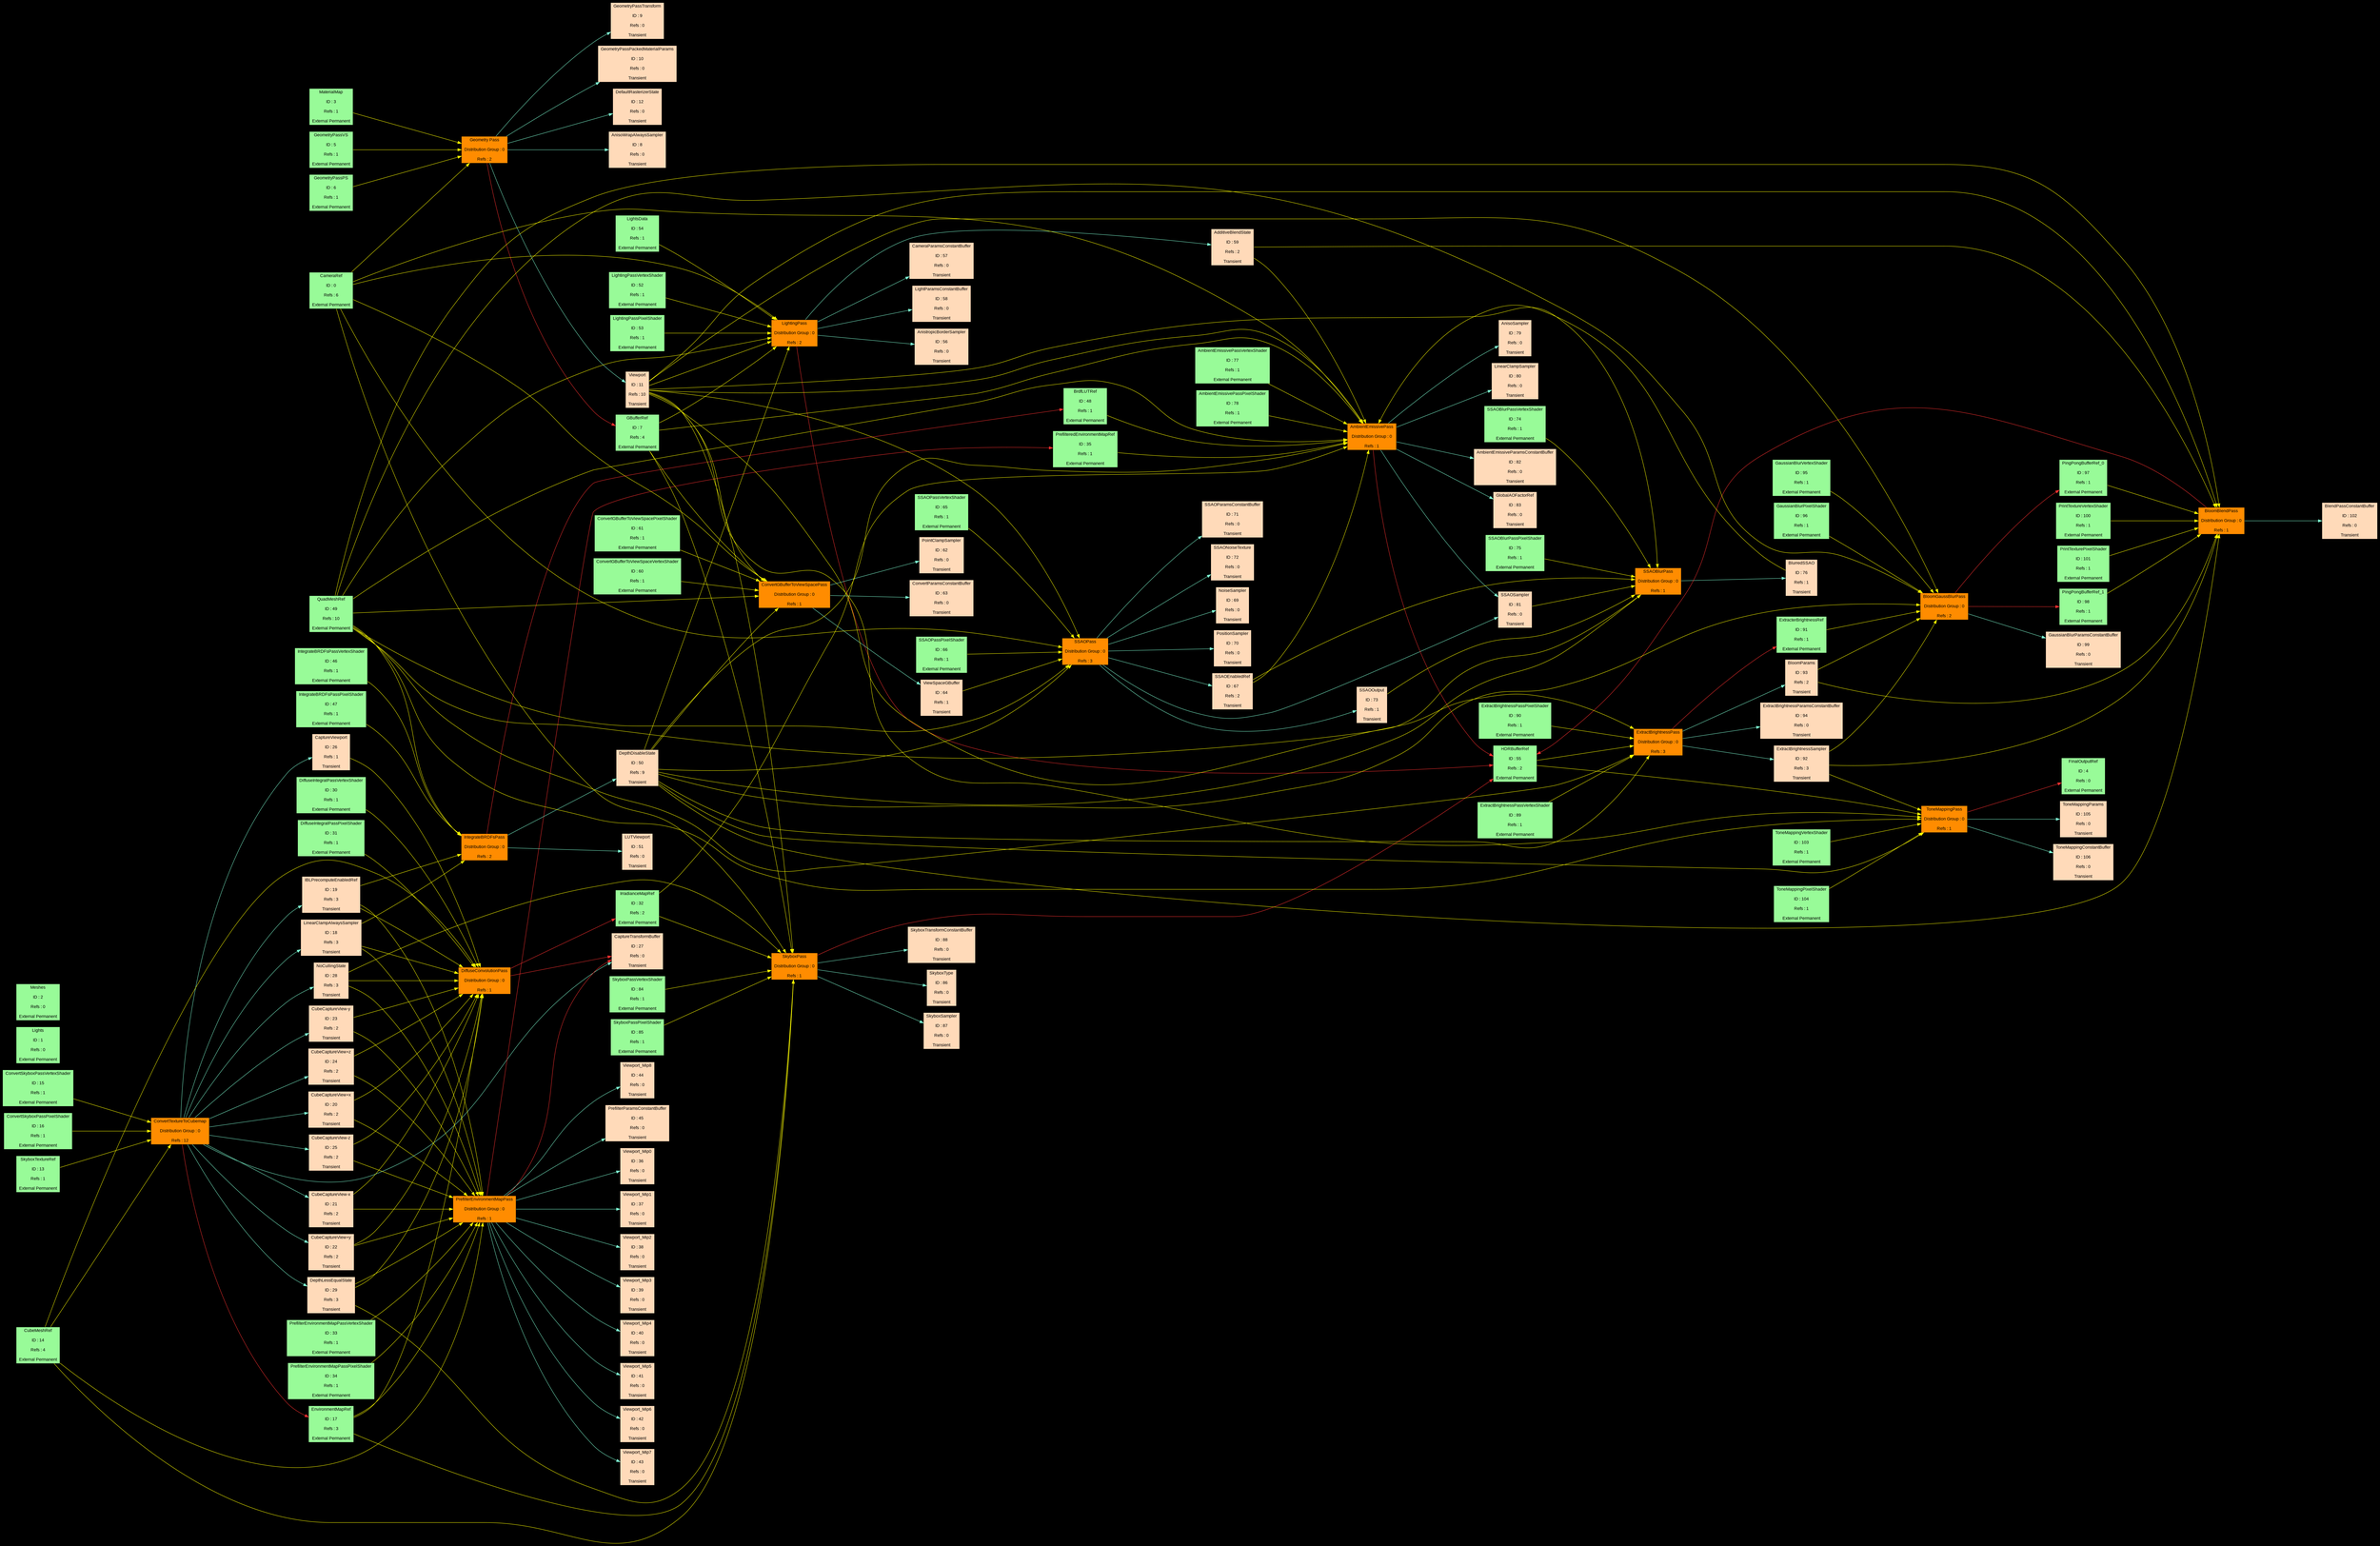 digraph FrameGraph 
{
splines=true
graph [pad="0.1", nodestep="0.6", ranksep="3"]
rankdir = LR
bgcolor = black
node [shape=rectangle, fontname="arial", fontsize=12, fontcolor=black]
edge [fontname="arial", fontsize=12, fontcolor=white]
"Geometry Pass" [label="Geometry Pass
\nDistribution Group : 0
\nRefs : 2", style=filled, fillcolor=darkorange];
"ConvertTextureToCubemap" [label="ConvertTextureToCubemap
\nDistribution Group : 0
\nRefs : 12", style=filled, fillcolor=darkorange];
"DiffuseConvolutionPass" [label="DiffuseConvolutionPass
\nDistribution Group : 0
\nRefs : 1", style=filled, fillcolor=darkorange];
"PrefilterEnvironmentMapPass" [label="PrefilterEnvironmentMapPass
\nDistribution Group : 0
\nRefs : 1", style=filled, fillcolor=darkorange];
"IntegrateBRDFsPass" [label="IntegrateBRDFsPass
\nDistribution Group : 0
\nRefs : 2", style=filled, fillcolor=darkorange];
"LightingPass" [label="LightingPass
\nDistribution Group : 0
\nRefs : 2", style=filled, fillcolor=darkorange];
"ConvertGBufferToViewSpacePass" [label="ConvertGBufferToViewSpacePass
\nDistribution Group : 0
\nRefs : 1", style=filled, fillcolor=darkorange];
"SSAOPass" [label="SSAOPass
\nDistribution Group : 0
\nRefs : 3", style=filled, fillcolor=darkorange];
"SSAOBlurPass" [label="SSAOBlurPass
\nDistribution Group : 0
\nRefs : 1", style=filled, fillcolor=darkorange];
"AmbientEmissivePass" [label="AmbientEmissivePass
\nDistribution Group : 0
\nRefs : 1", style=filled, fillcolor=darkorange];
"SkyboxPass" [label="SkyboxPass
\nDistribution Group : 0
\nRefs : 1", style=filled, fillcolor=darkorange];
"ExtractBrightnessPass" [label="ExtractBrightnessPass
\nDistribution Group : 0
\nRefs : 3", style=filled, fillcolor=darkorange];
"BloomGaussBlurPass" [label="BloomGaussBlurPass
\nDistribution Group : 0
\nRefs : 2", style=filled, fillcolor=darkorange];
"BloomBlendPass" [label="BloomBlendPass
\nDistribution Group : 0
\nRefs : 1", style=filled, fillcolor=darkorange];
"ToneMappingPass" [label="ToneMappingPass
\nDistribution Group : 0
\nRefs : 1", style=filled, fillcolor=darkorange];
"CameraRef" [label="CameraRef
\nID : 0
\nRefs : 6
\nExternal Permanent", style=filled, fillcolor=palegreen]
"Lights" [label="Lights
\nID : 1
\nRefs : 0
\nExternal Permanent", style=filled, fillcolor=palegreen]
"Meshes" [label="Meshes
\nID : 2
\nRefs : 0
\nExternal Permanent", style=filled, fillcolor=palegreen]
"MaterialMap" [label="MaterialMap
\nID : 3
\nRefs : 1
\nExternal Permanent", style=filled, fillcolor=palegreen]
"FinalOutputRef" [label="FinalOutputRef
\nID : 4
\nRefs : 0
\nExternal Permanent", style=filled, fillcolor=palegreen]
"GeometryPassVS" [label="GeometryPassVS
\nID : 5
\nRefs : 1
\nExternal Permanent", style=filled, fillcolor=palegreen]
"GeometryPassPS" [label="GeometryPassPS
\nID : 6
\nRefs : 1
\nExternal Permanent", style=filled, fillcolor=palegreen]
"GBufferRef" [label="GBufferRef
\nID : 7
\nRefs : 4
\nExternal Permanent", style=filled, fillcolor=palegreen]
"AnisoWrapAlwaysSampler" [label="AnisoWrapAlwaysSampler
\nID : 8
\nRefs : 0
\nTransient", style=filled, fillcolor=peachpuff]
"GeometryPassTransform" [label="GeometryPassTransform
\nID : 9
\nRefs : 0
\nTransient", style=filled, fillcolor=peachpuff]
"GeometryPassPackedMaterialParams" [label="GeometryPassPackedMaterialParams
\nID : 10
\nRefs : 0
\nTransient", style=filled, fillcolor=peachpuff]
"Viewport" [label="Viewport
\nID : 11
\nRefs : 10
\nTransient", style=filled, fillcolor=peachpuff]
"DefaultRasterizerState" [label="DefaultRasterizerState
\nID : 12
\nRefs : 0
\nTransient", style=filled, fillcolor=peachpuff]
"SkyboxTextureRef" [label="SkyboxTextureRef
\nID : 13
\nRefs : 1
\nExternal Permanent", style=filled, fillcolor=palegreen]
"CubeMeshRef" [label="CubeMeshRef
\nID : 14
\nRefs : 4
\nExternal Permanent", style=filled, fillcolor=palegreen]
"ConvertSkyboxPassVertexShader" [label="ConvertSkyboxPassVertexShader
\nID : 15
\nRefs : 1
\nExternal Permanent", style=filled, fillcolor=palegreen]
"ConvertSkyboxPassPixelShader" [label="ConvertSkyboxPassPixelShader
\nID : 16
\nRefs : 1
\nExternal Permanent", style=filled, fillcolor=palegreen]
"EnvironmentMapRef" [label="EnvironmentMapRef
\nID : 17
\nRefs : 3
\nExternal Permanent", style=filled, fillcolor=palegreen]
"LinearClampAlwaysSampler" [label="LinearClampAlwaysSampler
\nID : 18
\nRefs : 3
\nTransient", style=filled, fillcolor=peachpuff]
"IBLPrecomputeEnabledRef" [label="IBLPrecomputeEnabledRef
\nID : 19
\nRefs : 3
\nTransient", style=filled, fillcolor=peachpuff]
"CubeCaptureView+x" [label="CubeCaptureView+x
\nID : 20
\nRefs : 2
\nTransient", style=filled, fillcolor=peachpuff]
"CubeCaptureView-x" [label="CubeCaptureView-x
\nID : 21
\nRefs : 2
\nTransient", style=filled, fillcolor=peachpuff]
"CubeCaptureView+y" [label="CubeCaptureView+y
\nID : 22
\nRefs : 2
\nTransient", style=filled, fillcolor=peachpuff]
"CubeCaptureView-y" [label="CubeCaptureView-y
\nID : 23
\nRefs : 2
\nTransient", style=filled, fillcolor=peachpuff]
"CubeCaptureView+z" [label="CubeCaptureView+z
\nID : 24
\nRefs : 2
\nTransient", style=filled, fillcolor=peachpuff]
"CubeCaptureView-z" [label="CubeCaptureView-z
\nID : 25
\nRefs : 2
\nTransient", style=filled, fillcolor=peachpuff]
"CaptureViewport" [label="CaptureViewport
\nID : 26
\nRefs : 1
\nTransient", style=filled, fillcolor=peachpuff]
"CaptureTransformBuffer" [label="CaptureTransformBuffer
\nID : 27
\nRefs : 0
\nTransient", style=filled, fillcolor=peachpuff]
"NoCullingState" [label="NoCullingState
\nID : 28
\nRefs : 3
\nTransient", style=filled, fillcolor=peachpuff]
"DepthLessEqualState" [label="DepthLessEqualState
\nID : 29
\nRefs : 3
\nTransient", style=filled, fillcolor=peachpuff]
"DiffuseIntegralPassVertexShader" [label="DiffuseIntegralPassVertexShader
\nID : 30
\nRefs : 1
\nExternal Permanent", style=filled, fillcolor=palegreen]
"DiffuseIntegralPassPixelShader" [label="DiffuseIntegralPassPixelShader
\nID : 31
\nRefs : 1
\nExternal Permanent", style=filled, fillcolor=palegreen]
"IrradianceMapRef" [label="IrradianceMapRef
\nID : 32
\nRefs : 2
\nExternal Permanent", style=filled, fillcolor=palegreen]
"PrefilterEnvironmentMapPassVertexShader" [label="PrefilterEnvironmentMapPassVertexShader
\nID : 33
\nRefs : 1
\nExternal Permanent", style=filled, fillcolor=palegreen]
"PrefilterEnvironmentMapPassPixelShader" [label="PrefilterEnvironmentMapPassPixelShader
\nID : 34
\nRefs : 1
\nExternal Permanent", style=filled, fillcolor=palegreen]
"PrefilteredEnvironmentMapRef" [label="PrefilteredEnvironmentMapRef
\nID : 35
\nRefs : 1
\nExternal Permanent", style=filled, fillcolor=palegreen]
"Viewport_Mip0" [label="Viewport_Mip0
\nID : 36
\nRefs : 0
\nTransient", style=filled, fillcolor=peachpuff]
"Viewport_Mip1" [label="Viewport_Mip1
\nID : 37
\nRefs : 0
\nTransient", style=filled, fillcolor=peachpuff]
"Viewport_Mip2" [label="Viewport_Mip2
\nID : 38
\nRefs : 0
\nTransient", style=filled, fillcolor=peachpuff]
"Viewport_Mip3" [label="Viewport_Mip3
\nID : 39
\nRefs : 0
\nTransient", style=filled, fillcolor=peachpuff]
"Viewport_Mip4" [label="Viewport_Mip4
\nID : 40
\nRefs : 0
\nTransient", style=filled, fillcolor=peachpuff]
"Viewport_Mip5" [label="Viewport_Mip5
\nID : 41
\nRefs : 0
\nTransient", style=filled, fillcolor=peachpuff]
"Viewport_Mip6" [label="Viewport_Mip6
\nID : 42
\nRefs : 0
\nTransient", style=filled, fillcolor=peachpuff]
"Viewport_Mip7" [label="Viewport_Mip7
\nID : 43
\nRefs : 0
\nTransient", style=filled, fillcolor=peachpuff]
"Viewport_Mip8" [label="Viewport_Mip8
\nID : 44
\nRefs : 0
\nTransient", style=filled, fillcolor=peachpuff]
"PrefilterParamsConstantBuffer" [label="PrefilterParamsConstantBuffer
\nID : 45
\nRefs : 0
\nTransient", style=filled, fillcolor=peachpuff]
"IntegrateBRDFsPassVertexShader" [label="IntegrateBRDFsPassVertexShader
\nID : 46
\nRefs : 1
\nExternal Permanent", style=filled, fillcolor=palegreen]
"IntegrateBRDFsPassPixelShader" [label="IntegrateBRDFsPassPixelShader
\nID : 47
\nRefs : 1
\nExternal Permanent", style=filled, fillcolor=palegreen]
"BrdfLUTRef" [label="BrdfLUTRef
\nID : 48
\nRefs : 1
\nExternal Permanent", style=filled, fillcolor=palegreen]
"QuadMeshRef" [label="QuadMeshRef
\nID : 49
\nRefs : 10
\nExternal Permanent", style=filled, fillcolor=palegreen]
"DepthDisableState" [label="DepthDisableState
\nID : 50
\nRefs : 9
\nTransient", style=filled, fillcolor=peachpuff]
"LUTViewport" [label="LUTViewport
\nID : 51
\nRefs : 0
\nTransient", style=filled, fillcolor=peachpuff]
"LightingPassVertexShader" [label="LightingPassVertexShader
\nID : 52
\nRefs : 1
\nExternal Permanent", style=filled, fillcolor=palegreen]
"LightingPassPixelShader" [label="LightingPassPixelShader
\nID : 53
\nRefs : 1
\nExternal Permanent", style=filled, fillcolor=palegreen]
"LightsData" [label="LightsData
\nID : 54
\nRefs : 1
\nExternal Permanent", style=filled, fillcolor=palegreen]
"HDRBufferRef" [label="HDRBufferRef
\nID : 55
\nRefs : 2
\nExternal Permanent", style=filled, fillcolor=palegreen]
"AnistropicBorderSampler" [label="AnistropicBorderSampler
\nID : 56
\nRefs : 0
\nTransient", style=filled, fillcolor=peachpuff]
"CameraParamsConstantBuffer" [label="CameraParamsConstantBuffer
\nID : 57
\nRefs : 0
\nTransient", style=filled, fillcolor=peachpuff]
"LightParamsConstantBuffer" [label="LightParamsConstantBuffer
\nID : 58
\nRefs : 0
\nTransient", style=filled, fillcolor=peachpuff]
"AdditiveBlendState" [label="AdditiveBlendState
\nID : 59
\nRefs : 2
\nTransient", style=filled, fillcolor=peachpuff]
"ConvertGBufferToViewSpaceVertexShader" [label="ConvertGBufferToViewSpaceVertexShader
\nID : 60
\nRefs : 1
\nExternal Permanent", style=filled, fillcolor=palegreen]
"ConvertGBufferToViewSpacePixelShader" [label="ConvertGBufferToViewSpacePixelShader
\nID : 61
\nRefs : 1
\nExternal Permanent", style=filled, fillcolor=palegreen]
"PointClampSampler" [label="PointClampSampler
\nID : 62
\nRefs : 0
\nTransient", style=filled, fillcolor=peachpuff]
"ConvertParamsConstantBuffer" [label="ConvertParamsConstantBuffer
\nID : 63
\nRefs : 0
\nTransient", style=filled, fillcolor=peachpuff]
"ViewSpaceGBuffer" [label="ViewSpaceGBuffer
\nID : 64
\nRefs : 1
\nTransient", style=filled, fillcolor=peachpuff]
"SSAOPassVertexShader" [label="SSAOPassVertexShader
\nID : 65
\nRefs : 1
\nExternal Permanent", style=filled, fillcolor=palegreen]
"SSAOPassPixelShader" [label="SSAOPassPixelShader
\nID : 66
\nRefs : 1
\nExternal Permanent", style=filled, fillcolor=palegreen]
"SSAOEnabledRef" [label="SSAOEnabledRef
\nID : 67
\nRefs : 2
\nTransient", style=filled, fillcolor=peachpuff]
"SSAOSampler" [label="SSAOSampler
\nID : 68
\nRefs : 1
\nTransient", style=filled, fillcolor=peachpuff]
"NoiseSampler" [label="NoiseSampler
\nID : 69
\nRefs : 0
\nTransient", style=filled, fillcolor=peachpuff]
"PositionSampler" [label="PositionSampler
\nID : 70
\nRefs : 0
\nTransient", style=filled, fillcolor=peachpuff]
"SSAOParamsConstantBuffer" [label="SSAOParamsConstantBuffer
\nID : 71
\nRefs : 0
\nTransient", style=filled, fillcolor=peachpuff]
"SSAONoiseTexture" [label="SSAONoiseTexture
\nID : 72
\nRefs : 0
\nTransient", style=filled, fillcolor=peachpuff]
"SSAOOutput" [label="SSAOOutput
\nID : 73
\nRefs : 1
\nTransient", style=filled, fillcolor=peachpuff]
"SSAOBlurPassVertexShader" [label="SSAOBlurPassVertexShader
\nID : 74
\nRefs : 1
\nExternal Permanent", style=filled, fillcolor=palegreen]
"SSAOBlurPassPixelShader" [label="SSAOBlurPassPixelShader
\nID : 75
\nRefs : 1
\nExternal Permanent", style=filled, fillcolor=palegreen]
"BlurredSSAO" [label="BlurredSSAO
\nID : 76
\nRefs : 1
\nTransient", style=filled, fillcolor=peachpuff]
"AmbientEmissivePassVertexShader" [label="AmbientEmissivePassVertexShader
\nID : 77
\nRefs : 1
\nExternal Permanent", style=filled, fillcolor=palegreen]
"AmbientEmissivePassPixelShader" [label="AmbientEmissivePassPixelShader
\nID : 78
\nRefs : 1
\nExternal Permanent", style=filled, fillcolor=palegreen]
"AnisoSampler" [label="AnisoSampler
\nID : 79
\nRefs : 0
\nTransient", style=filled, fillcolor=peachpuff]
"LinearClampSampler" [label="LinearClampSampler
\nID : 80
\nRefs : 0
\nTransient", style=filled, fillcolor=peachpuff]
"SSAOSampler" [label="SSAOSampler
\nID : 81
\nRefs : 0
\nTransient", style=filled, fillcolor=peachpuff]
"AmbientEmissiveParamsConstantBuffer" [label="AmbientEmissiveParamsConstantBuffer
\nID : 82
\nRefs : 0
\nTransient", style=filled, fillcolor=peachpuff]
"GlobalAOFactorRef" [label="GlobalAOFactorRef
\nID : 83
\nRefs : 0
\nTransient", style=filled, fillcolor=peachpuff]
"SkyboxPassVertexShader" [label="SkyboxPassVertexShader
\nID : 84
\nRefs : 1
\nExternal Permanent", style=filled, fillcolor=palegreen]
"SkyboxPassPixelShader" [label="SkyboxPassPixelShader
\nID : 85
\nRefs : 1
\nExternal Permanent", style=filled, fillcolor=palegreen]
"SkyboxType" [label="SkyboxType
\nID : 86
\nRefs : 0
\nTransient", style=filled, fillcolor=peachpuff]
"SkyboxSampler" [label="SkyboxSampler
\nID : 87
\nRefs : 0
\nTransient", style=filled, fillcolor=peachpuff]
"SkyboxTransformConstantBuffer" [label="SkyboxTransformConstantBuffer
\nID : 88
\nRefs : 0
\nTransient", style=filled, fillcolor=peachpuff]
"ExtractBrightnessPassVertexShader" [label="ExtractBrightnessPassVertexShader
\nID : 89
\nRefs : 1
\nExternal Permanent", style=filled, fillcolor=palegreen]
"ExtractBrightnessPassPixelShader" [label="ExtractBrightnessPassPixelShader
\nID : 90
\nRefs : 1
\nExternal Permanent", style=filled, fillcolor=palegreen]
"ExtracterBrightnessRef" [label="ExtracterBrightnessRef
\nID : 91
\nRefs : 1
\nExternal Permanent", style=filled, fillcolor=palegreen]
"ExtractBrightnessSampler" [label="ExtractBrightnessSampler
\nID : 92
\nRefs : 3
\nTransient", style=filled, fillcolor=peachpuff]
"BloomParams" [label="BloomParams
\nID : 93
\nRefs : 2
\nTransient", style=filled, fillcolor=peachpuff]
"ExtractBrightnessParamsConstantBuffer" [label="ExtractBrightnessParamsConstantBuffer
\nID : 94
\nRefs : 0
\nTransient", style=filled, fillcolor=peachpuff]
"GaussianBlurVertexShader" [label="GaussianBlurVertexShader
\nID : 95
\nRefs : 1
\nExternal Permanent", style=filled, fillcolor=palegreen]
"GaussianBlurPixelShader" [label="GaussianBlurPixelShader
\nID : 96
\nRefs : 1
\nExternal Permanent", style=filled, fillcolor=palegreen]
"PingPongBufferRef_0" [label="PingPongBufferRef_0
\nID : 97
\nRefs : 1
\nExternal Permanent", style=filled, fillcolor=palegreen]
"PingPongBufferRef_1" [label="PingPongBufferRef_1
\nID : 98
\nRefs : 1
\nExternal Permanent", style=filled, fillcolor=palegreen]
"GaussianBlurParamsConstantBuffer" [label="GaussianBlurParamsConstantBuffer
\nID : 99
\nRefs : 0
\nTransient", style=filled, fillcolor=peachpuff]
"PrintTextureVertexShader" [label="PrintTextureVertexShader
\nID : 100
\nRefs : 1
\nExternal Permanent", style=filled, fillcolor=palegreen]
"PrintTexturePixelShader" [label="PrintTexturePixelShader
\nID : 101
\nRefs : 1
\nExternal Permanent", style=filled, fillcolor=palegreen]
"BlendPassConstantBuffer" [label="BlendPassConstantBuffer
\nID : 102
\nRefs : 0
\nTransient", style=filled, fillcolor=peachpuff]
"ToneMappingVertexShader" [label="ToneMappingVertexShader
\nID : 103
\nRefs : 1
\nExternal Permanent", style=filled, fillcolor=palegreen]
"ToneMappingPixelShader" [label="ToneMappingPixelShader
\nID : 104
\nRefs : 1
\nExternal Permanent", style=filled, fillcolor=palegreen]
"ToneMappingParams" [label="ToneMappingParams
\nID : 105
\nRefs : 0
\nTransient", style=filled, fillcolor=peachpuff]
"ToneMappingConstantBuffer" [label="ToneMappingConstantBuffer
\nID : 106
\nRefs : 0
\nTransient", style=filled, fillcolor=peachpuff]
"Geometry Pass" -> { "AnisoWrapAlwaysSampler" "GeometryPassTransform" "GeometryPassPackedMaterialParams" "Viewport" "DefaultRasterizerState" } [color=aquamarine]
"Geometry Pass" -> { "GBufferRef" } [color=firebrick1]
"ConvertTextureToCubemap" -> { "LinearClampAlwaysSampler" "IBLPrecomputeEnabledRef" "CubeCaptureView+x" "CubeCaptureView-x" "CubeCaptureView+y" "CubeCaptureView-y" "CubeCaptureView+z" "CubeCaptureView-z" "CaptureViewport" "CaptureTransformBuffer" "NoCullingState" "DepthLessEqualState" } [color=aquamarine]
"ConvertTextureToCubemap" -> { "EnvironmentMapRef" } [color=firebrick1]
"DiffuseConvolutionPass" -> { } [color=aquamarine]
"DiffuseConvolutionPass" -> { "CaptureTransformBuffer" "IrradianceMapRef" } [color=firebrick1]
"PrefilterEnvironmentMapPass" -> { "Viewport_Mip0" "Viewport_Mip1" "Viewport_Mip2" "Viewport_Mip3" "Viewport_Mip4" "Viewport_Mip5" "Viewport_Mip6" "Viewport_Mip7" "Viewport_Mip8" "PrefilterParamsConstantBuffer" } [color=aquamarine]
"PrefilterEnvironmentMapPass" -> { "CaptureTransformBuffer" "PrefilteredEnvironmentMapRef" } [color=firebrick1]
"IntegrateBRDFsPass" -> { "DepthDisableState" "LUTViewport" } [color=aquamarine]
"IntegrateBRDFsPass" -> { "BrdfLUTRef" } [color=firebrick1]
"LightingPass" -> { "AnistropicBorderSampler" "CameraParamsConstantBuffer" "LightParamsConstantBuffer" "AdditiveBlendState" } [color=aquamarine]
"LightingPass" -> { "HDRBufferRef" } [color=firebrick1]
"ConvertGBufferToViewSpacePass" -> { "PointClampSampler" "ConvertParamsConstantBuffer" "ViewSpaceGBuffer" } [color=aquamarine]
"ConvertGBufferToViewSpacePass" -> { } [color=firebrick1]
"SSAOPass" -> { "SSAOEnabledRef" "SSAOSampler" "NoiseSampler" "PositionSampler" "SSAOParamsConstantBuffer" "SSAONoiseTexture" "SSAOOutput" } [color=aquamarine]
"SSAOPass" -> { } [color=firebrick1]
"SSAOBlurPass" -> { "BlurredSSAO" } [color=aquamarine]
"SSAOBlurPass" -> { } [color=firebrick1]
"AmbientEmissivePass" -> { "AnisoSampler" "LinearClampSampler" "SSAOSampler" "AmbientEmissiveParamsConstantBuffer" "GlobalAOFactorRef" } [color=aquamarine]
"AmbientEmissivePass" -> { "HDRBufferRef" } [color=firebrick1]
"SkyboxPass" -> { "SkyboxType" "SkyboxSampler" "SkyboxTransformConstantBuffer" } [color=aquamarine]
"SkyboxPass" -> { "HDRBufferRef" } [color=firebrick1]
"ExtractBrightnessPass" -> { "ExtractBrightnessSampler" "BloomParams" "ExtractBrightnessParamsConstantBuffer" } [color=aquamarine]
"ExtractBrightnessPass" -> { "ExtracterBrightnessRef" } [color=firebrick1]
"BloomGaussBlurPass" -> { "GaussianBlurParamsConstantBuffer" } [color=aquamarine]
"BloomGaussBlurPass" -> { "PingPongBufferRef_0" "PingPongBufferRef_1" } [color=firebrick1]
"BloomBlendPass" -> { "BlendPassConstantBuffer" } [color=aquamarine]
"BloomBlendPass" -> { "HDRBufferRef" } [color=firebrick1]
"ToneMappingPass" -> { "ToneMappingParams" "ToneMappingConstantBuffer" } [color=aquamarine]
"ToneMappingPass" -> { "FinalOutputRef" } [color=firebrick1]

"CameraRef" -> { "Geometry Pass" "LightingPass" "ConvertGBufferToViewSpacePass" "SSAOPass" "AmbientEmissivePass" "SkyboxPass" } [color=yellow]
"Lights" -> { } [color=yellow]
"Meshes" -> { } [color=yellow]
"MaterialMap" -> { "Geometry Pass" } [color=yellow]
"FinalOutputRef" -> { } [color=yellow]
"GeometryPassVS" -> { "Geometry Pass" } [color=yellow]
"GeometryPassPS" -> { "Geometry Pass" } [color=yellow]
"GBufferRef" -> { "LightingPass" "ConvertGBufferToViewSpacePass" "AmbientEmissivePass" "SkyboxPass" } [color=yellow]
"AnisoWrapAlwaysSampler" -> { } [color=yellow]
"GeometryPassTransform" -> { } [color=yellow]
"GeometryPassPackedMaterialParams" -> { } [color=yellow]
"Viewport" -> { "LightingPass" "ConvertGBufferToViewSpacePass" "SSAOPass" "SSAOBlurPass" "AmbientEmissivePass" "SkyboxPass" "ExtractBrightnessPass" "BloomGaussBlurPass" "BloomBlendPass" "ToneMappingPass" } [color=yellow]
"DefaultRasterizerState" -> { } [color=yellow]
"SkyboxTextureRef" -> { "ConvertTextureToCubemap" } [color=yellow]
"CubeMeshRef" -> { "ConvertTextureToCubemap" "DiffuseConvolutionPass" "PrefilterEnvironmentMapPass" "SkyboxPass" } [color=yellow]
"ConvertSkyboxPassVertexShader" -> { "ConvertTextureToCubemap" } [color=yellow]
"ConvertSkyboxPassPixelShader" -> { "ConvertTextureToCubemap" } [color=yellow]
"EnvironmentMapRef" -> { "DiffuseConvolutionPass" "PrefilterEnvironmentMapPass" "SkyboxPass" } [color=yellow]
"LinearClampAlwaysSampler" -> { "DiffuseConvolutionPass" "PrefilterEnvironmentMapPass" "IntegrateBRDFsPass" } [color=yellow]
"IBLPrecomputeEnabledRef" -> { "DiffuseConvolutionPass" "PrefilterEnvironmentMapPass" "IntegrateBRDFsPass" } [color=yellow]
"CubeCaptureView+x" -> { "DiffuseConvolutionPass" "PrefilterEnvironmentMapPass" } [color=yellow]
"CubeCaptureView-x" -> { "DiffuseConvolutionPass" "PrefilterEnvironmentMapPass" } [color=yellow]
"CubeCaptureView+y" -> { "DiffuseConvolutionPass" "PrefilterEnvironmentMapPass" } [color=yellow]
"CubeCaptureView-y" -> { "DiffuseConvolutionPass" "PrefilterEnvironmentMapPass" } [color=yellow]
"CubeCaptureView+z" -> { "DiffuseConvolutionPass" "PrefilterEnvironmentMapPass" } [color=yellow]
"CubeCaptureView-z" -> { "DiffuseConvolutionPass" "PrefilterEnvironmentMapPass" } [color=yellow]
"CaptureViewport" -> { "DiffuseConvolutionPass" } [color=yellow]
"CaptureTransformBuffer" -> { } [color=yellow]
"NoCullingState" -> { "DiffuseConvolutionPass" "PrefilterEnvironmentMapPass" "SkyboxPass" } [color=yellow]
"DepthLessEqualState" -> { "DiffuseConvolutionPass" "PrefilterEnvironmentMapPass" "SkyboxPass" } [color=yellow]
"DiffuseIntegralPassVertexShader" -> { "DiffuseConvolutionPass" } [color=yellow]
"DiffuseIntegralPassPixelShader" -> { "DiffuseConvolutionPass" } [color=yellow]
"IrradianceMapRef" -> { "AmbientEmissivePass" "SkyboxPass" } [color=yellow]
"PrefilterEnvironmentMapPassVertexShader" -> { "PrefilterEnvironmentMapPass" } [color=yellow]
"PrefilterEnvironmentMapPassPixelShader" -> { "PrefilterEnvironmentMapPass" } [color=yellow]
"PrefilteredEnvironmentMapRef" -> { "AmbientEmissivePass" } [color=yellow]
"Viewport_Mip0" -> { } [color=yellow]
"Viewport_Mip1" -> { } [color=yellow]
"Viewport_Mip2" -> { } [color=yellow]
"Viewport_Mip3" -> { } [color=yellow]
"Viewport_Mip4" -> { } [color=yellow]
"Viewport_Mip5" -> { } [color=yellow]
"Viewport_Mip6" -> { } [color=yellow]
"Viewport_Mip7" -> { } [color=yellow]
"Viewport_Mip8" -> { } [color=yellow]
"PrefilterParamsConstantBuffer" -> { } [color=yellow]
"IntegrateBRDFsPassVertexShader" -> { "IntegrateBRDFsPass" } [color=yellow]
"IntegrateBRDFsPassPixelShader" -> { "IntegrateBRDFsPass" } [color=yellow]
"BrdfLUTRef" -> { "AmbientEmissivePass" } [color=yellow]
"QuadMeshRef" -> { "IntegrateBRDFsPass" "LightingPass" "ConvertGBufferToViewSpacePass" "SSAOPass" "SSAOBlurPass" "AmbientEmissivePass" "ExtractBrightnessPass" "BloomGaussBlurPass" "BloomBlendPass" "ToneMappingPass" } [color=yellow]
"DepthDisableState" -> { "LightingPass" "ConvertGBufferToViewSpacePass" "SSAOPass" "SSAOBlurPass" "AmbientEmissivePass" "ExtractBrightnessPass" "BloomGaussBlurPass" "BloomBlendPass" "ToneMappingPass" } [color=yellow]
"LUTViewport" -> { } [color=yellow]
"LightingPassVertexShader" -> { "LightingPass" } [color=yellow]
"LightingPassPixelShader" -> { "LightingPass" } [color=yellow]
"LightsData" -> { "LightingPass" } [color=yellow]
"HDRBufferRef" -> { "ExtractBrightnessPass" "ToneMappingPass" } [color=yellow]
"AnistropicBorderSampler" -> { } [color=yellow]
"CameraParamsConstantBuffer" -> { } [color=yellow]
"LightParamsConstantBuffer" -> { } [color=yellow]
"AdditiveBlendState" -> { "AmbientEmissivePass" "BloomBlendPass" } [color=yellow]
"ConvertGBufferToViewSpaceVertexShader" -> { "ConvertGBufferToViewSpacePass" } [color=yellow]
"ConvertGBufferToViewSpacePixelShader" -> { "ConvertGBufferToViewSpacePass" } [color=yellow]
"PointClampSampler" -> { } [color=yellow]
"ConvertParamsConstantBuffer" -> { } [color=yellow]
"ViewSpaceGBuffer" -> { "SSAOPass" } [color=yellow]
"SSAOPassVertexShader" -> { "SSAOPass" } [color=yellow]
"SSAOPassPixelShader" -> { "SSAOPass" } [color=yellow]
"SSAOEnabledRef" -> { "SSAOBlurPass" "AmbientEmissivePass" } [color=yellow]
"SSAOSampler" -> { "SSAOBlurPass" } [color=yellow]
"NoiseSampler" -> { } [color=yellow]
"PositionSampler" -> { } [color=yellow]
"SSAOParamsConstantBuffer" -> { } [color=yellow]
"SSAONoiseTexture" -> { } [color=yellow]
"SSAOOutput" -> { "SSAOBlurPass" } [color=yellow]
"SSAOBlurPassVertexShader" -> { "SSAOBlurPass" } [color=yellow]
"SSAOBlurPassPixelShader" -> { "SSAOBlurPass" } [color=yellow]
"BlurredSSAO" -> { "AmbientEmissivePass" } [color=yellow]
"AmbientEmissivePassVertexShader" -> { "AmbientEmissivePass" } [color=yellow]
"AmbientEmissivePassPixelShader" -> { "AmbientEmissivePass" } [color=yellow]
"AnisoSampler" -> { } [color=yellow]
"LinearClampSampler" -> { } [color=yellow]
"SSAOSampler" -> { } [color=yellow]
"AmbientEmissiveParamsConstantBuffer" -> { } [color=yellow]
"GlobalAOFactorRef" -> { } [color=yellow]
"SkyboxPassVertexShader" -> { "SkyboxPass" } [color=yellow]
"SkyboxPassPixelShader" -> { "SkyboxPass" } [color=yellow]
"SkyboxType" -> { } [color=yellow]
"SkyboxSampler" -> { } [color=yellow]
"SkyboxTransformConstantBuffer" -> { } [color=yellow]
"ExtractBrightnessPassVertexShader" -> { "ExtractBrightnessPass" } [color=yellow]
"ExtractBrightnessPassPixelShader" -> { "ExtractBrightnessPass" } [color=yellow]
"ExtracterBrightnessRef" -> { "BloomGaussBlurPass" } [color=yellow]
"ExtractBrightnessSampler" -> { "BloomGaussBlurPass" "BloomBlendPass" "ToneMappingPass" } [color=yellow]
"BloomParams" -> { "BloomGaussBlurPass" "BloomBlendPass" } [color=yellow]
"ExtractBrightnessParamsConstantBuffer" -> { } [color=yellow]
"GaussianBlurVertexShader" -> { "BloomGaussBlurPass" } [color=yellow]
"GaussianBlurPixelShader" -> { "BloomGaussBlurPass" } [color=yellow]
"PingPongBufferRef_0" -> { "BloomBlendPass" } [color=yellow]
"PingPongBufferRef_1" -> { "BloomBlendPass" } [color=yellow]
"GaussianBlurParamsConstantBuffer" -> { } [color=yellow]
"PrintTextureVertexShader" -> { "BloomBlendPass" } [color=yellow]
"PrintTexturePixelShader" -> { "BloomBlendPass" } [color=yellow]
"BlendPassConstantBuffer" -> { } [color=yellow]
"ToneMappingVertexShader" -> { "ToneMappingPass" } [color=yellow]
"ToneMappingPixelShader" -> { "ToneMappingPass" } [color=yellow]
"ToneMappingParams" -> { } [color=yellow]
"ToneMappingConstantBuffer" -> { } [color=yellow]
}